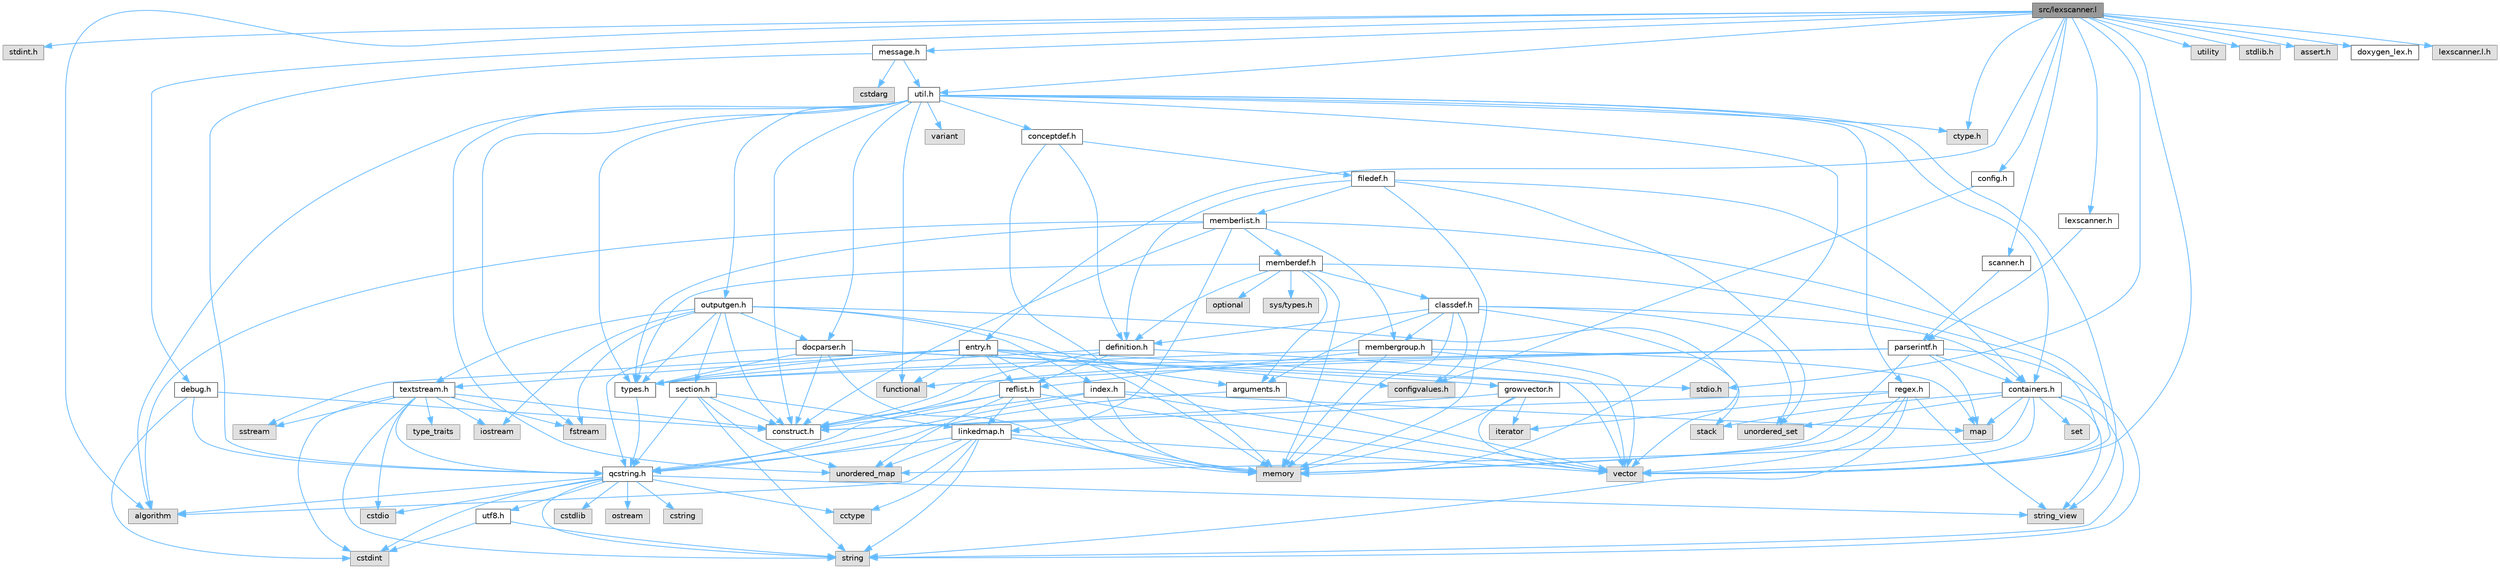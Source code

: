 digraph "src/lexscanner.l"
{
 // INTERACTIVE_SVG=YES
 // LATEX_PDF_SIZE
  bgcolor="transparent";
  edge [fontname=Helvetica,fontsize=10,labelfontname=Helvetica,labelfontsize=10];
  node [fontname=Helvetica,fontsize=10,shape=box,height=0.2,width=0.4];
  Node1 [id="Node000001",label="src/lexscanner.l",height=0.2,width=0.4,color="gray40", fillcolor="grey60", style="filled", fontcolor="black",tooltip=" "];
  Node1 -> Node2 [id="edge1_Node000001_Node000002",color="steelblue1",style="solid",tooltip=" "];
  Node2 [id="Node000002",label="stdint.h",height=0.2,width=0.4,color="grey60", fillcolor="#E0E0E0", style="filled",tooltip=" "];
  Node1 -> Node3 [id="edge2_Node000001_Node000003",color="steelblue1",style="solid",tooltip=" "];
  Node3 [id="Node000003",label="algorithm",height=0.2,width=0.4,color="grey60", fillcolor="#E0E0E0", style="filled",tooltip=" "];
  Node1 -> Node4 [id="edge3_Node000001_Node000004",color="steelblue1",style="solid",tooltip=" "];
  Node4 [id="Node000004",label="vector",height=0.2,width=0.4,color="grey60", fillcolor="#E0E0E0", style="filled",tooltip=" "];
  Node1 -> Node5 [id="edge4_Node000001_Node000005",color="steelblue1",style="solid",tooltip=" "];
  Node5 [id="Node000005",label="utility",height=0.2,width=0.4,color="grey60", fillcolor="#E0E0E0", style="filled",tooltip=" "];
  Node1 -> Node6 [id="edge5_Node000001_Node000006",color="steelblue1",style="solid",tooltip=" "];
  Node6 [id="Node000006",label="stdio.h",height=0.2,width=0.4,color="grey60", fillcolor="#E0E0E0", style="filled",tooltip=" "];
  Node1 -> Node7 [id="edge6_Node000001_Node000007",color="steelblue1",style="solid",tooltip=" "];
  Node7 [id="Node000007",label="stdlib.h",height=0.2,width=0.4,color="grey60", fillcolor="#E0E0E0", style="filled",tooltip=" "];
  Node1 -> Node8 [id="edge7_Node000001_Node000008",color="steelblue1",style="solid",tooltip=" "];
  Node8 [id="Node000008",label="assert.h",height=0.2,width=0.4,color="grey60", fillcolor="#E0E0E0", style="filled",tooltip=" "];
  Node1 -> Node9 [id="edge8_Node000001_Node000009",color="steelblue1",style="solid",tooltip=" "];
  Node9 [id="Node000009",label="ctype.h",height=0.2,width=0.4,color="grey60", fillcolor="#E0E0E0", style="filled",tooltip=" "];
  Node1 -> Node10 [id="edge9_Node000001_Node000010",color="steelblue1",style="solid",tooltip=" "];
  Node10 [id="Node000010",label="config.h",height=0.2,width=0.4,color="grey40", fillcolor="white", style="filled",URL="$db/d16/config_8h.html",tooltip=" "];
  Node10 -> Node11 [id="edge10_Node000010_Node000011",color="steelblue1",style="solid",tooltip=" "];
  Node11 [id="Node000011",label="configvalues.h",height=0.2,width=0.4,color="grey60", fillcolor="#E0E0E0", style="filled",tooltip=" "];
  Node1 -> Node12 [id="edge11_Node000001_Node000012",color="steelblue1",style="solid",tooltip=" "];
  Node12 [id="Node000012",label="lexscanner.h",height=0.2,width=0.4,color="grey40", fillcolor="white", style="filled",URL="$d9/dd0/lexscanner_8h.html",tooltip=" "];
  Node12 -> Node13 [id="edge12_Node000012_Node000013",color="steelblue1",style="solid",tooltip=" "];
  Node13 [id="Node000013",label="parserintf.h",height=0.2,width=0.4,color="grey40", fillcolor="white", style="filled",URL="$da/d55/parserintf_8h.html",tooltip=" "];
  Node13 -> Node14 [id="edge13_Node000013_Node000014",color="steelblue1",style="solid",tooltip=" "];
  Node14 [id="Node000014",label="functional",height=0.2,width=0.4,color="grey60", fillcolor="#E0E0E0", style="filled",tooltip=" "];
  Node13 -> Node15 [id="edge14_Node000013_Node000015",color="steelblue1",style="solid",tooltip=" "];
  Node15 [id="Node000015",label="memory",height=0.2,width=0.4,color="grey60", fillcolor="#E0E0E0", style="filled",tooltip=" "];
  Node13 -> Node16 [id="edge15_Node000013_Node000016",color="steelblue1",style="solid",tooltip=" "];
  Node16 [id="Node000016",label="map",height=0.2,width=0.4,color="grey60", fillcolor="#E0E0E0", style="filled",tooltip=" "];
  Node13 -> Node17 [id="edge16_Node000013_Node000017",color="steelblue1",style="solid",tooltip=" "];
  Node17 [id="Node000017",label="string",height=0.2,width=0.4,color="grey60", fillcolor="#E0E0E0", style="filled",tooltip=" "];
  Node13 -> Node18 [id="edge17_Node000013_Node000018",color="steelblue1",style="solid",tooltip=" "];
  Node18 [id="Node000018",label="types.h",height=0.2,width=0.4,color="grey40", fillcolor="white", style="filled",URL="$d9/d49/types_8h.html",tooltip="This file contains a number of basic enums and types."];
  Node18 -> Node19 [id="edge18_Node000018_Node000019",color="steelblue1",style="solid",tooltip=" "];
  Node19 [id="Node000019",label="qcstring.h",height=0.2,width=0.4,color="grey40", fillcolor="white", style="filled",URL="$d7/d5c/qcstring_8h.html",tooltip=" "];
  Node19 -> Node17 [id="edge19_Node000019_Node000017",color="steelblue1",style="solid",tooltip=" "];
  Node19 -> Node20 [id="edge20_Node000019_Node000020",color="steelblue1",style="solid",tooltip=" "];
  Node20 [id="Node000020",label="string_view",height=0.2,width=0.4,color="grey60", fillcolor="#E0E0E0", style="filled",tooltip=" "];
  Node19 -> Node3 [id="edge21_Node000019_Node000003",color="steelblue1",style="solid",tooltip=" "];
  Node19 -> Node21 [id="edge22_Node000019_Node000021",color="steelblue1",style="solid",tooltip=" "];
  Node21 [id="Node000021",label="cctype",height=0.2,width=0.4,color="grey60", fillcolor="#E0E0E0", style="filled",tooltip=" "];
  Node19 -> Node22 [id="edge23_Node000019_Node000022",color="steelblue1",style="solid",tooltip=" "];
  Node22 [id="Node000022",label="cstring",height=0.2,width=0.4,color="grey60", fillcolor="#E0E0E0", style="filled",tooltip=" "];
  Node19 -> Node23 [id="edge24_Node000019_Node000023",color="steelblue1",style="solid",tooltip=" "];
  Node23 [id="Node000023",label="cstdio",height=0.2,width=0.4,color="grey60", fillcolor="#E0E0E0", style="filled",tooltip=" "];
  Node19 -> Node24 [id="edge25_Node000019_Node000024",color="steelblue1",style="solid",tooltip=" "];
  Node24 [id="Node000024",label="cstdlib",height=0.2,width=0.4,color="grey60", fillcolor="#E0E0E0", style="filled",tooltip=" "];
  Node19 -> Node25 [id="edge26_Node000019_Node000025",color="steelblue1",style="solid",tooltip=" "];
  Node25 [id="Node000025",label="cstdint",height=0.2,width=0.4,color="grey60", fillcolor="#E0E0E0", style="filled",tooltip=" "];
  Node19 -> Node26 [id="edge27_Node000019_Node000026",color="steelblue1",style="solid",tooltip=" "];
  Node26 [id="Node000026",label="ostream",height=0.2,width=0.4,color="grey60", fillcolor="#E0E0E0", style="filled",tooltip=" "];
  Node19 -> Node27 [id="edge28_Node000019_Node000027",color="steelblue1",style="solid",tooltip=" "];
  Node27 [id="Node000027",label="utf8.h",height=0.2,width=0.4,color="grey40", fillcolor="white", style="filled",URL="$db/d7c/utf8_8h.html",tooltip="Various UTF8 related helper functions."];
  Node27 -> Node25 [id="edge29_Node000027_Node000025",color="steelblue1",style="solid",tooltip=" "];
  Node27 -> Node17 [id="edge30_Node000027_Node000017",color="steelblue1",style="solid",tooltip=" "];
  Node13 -> Node28 [id="edge31_Node000013_Node000028",color="steelblue1",style="solid",tooltip=" "];
  Node28 [id="Node000028",label="containers.h",height=0.2,width=0.4,color="grey40", fillcolor="white", style="filled",URL="$d5/d75/containers_8h.html",tooltip=" "];
  Node28 -> Node4 [id="edge32_Node000028_Node000004",color="steelblue1",style="solid",tooltip=" "];
  Node28 -> Node17 [id="edge33_Node000028_Node000017",color="steelblue1",style="solid",tooltip=" "];
  Node28 -> Node20 [id="edge34_Node000028_Node000020",color="steelblue1",style="solid",tooltip=" "];
  Node28 -> Node29 [id="edge35_Node000028_Node000029",color="steelblue1",style="solid",tooltip=" "];
  Node29 [id="Node000029",label="set",height=0.2,width=0.4,color="grey60", fillcolor="#E0E0E0", style="filled",tooltip=" "];
  Node28 -> Node16 [id="edge36_Node000028_Node000016",color="steelblue1",style="solid",tooltip=" "];
  Node28 -> Node30 [id="edge37_Node000028_Node000030",color="steelblue1",style="solid",tooltip=" "];
  Node30 [id="Node000030",label="unordered_set",height=0.2,width=0.4,color="grey60", fillcolor="#E0E0E0", style="filled",tooltip=" "];
  Node28 -> Node31 [id="edge38_Node000028_Node000031",color="steelblue1",style="solid",tooltip=" "];
  Node31 [id="Node000031",label="unordered_map",height=0.2,width=0.4,color="grey60", fillcolor="#E0E0E0", style="filled",tooltip=" "];
  Node28 -> Node32 [id="edge39_Node000028_Node000032",color="steelblue1",style="solid",tooltip=" "];
  Node32 [id="Node000032",label="stack",height=0.2,width=0.4,color="grey60", fillcolor="#E0E0E0", style="filled",tooltip=" "];
  Node13 -> Node33 [id="edge40_Node000013_Node000033",color="steelblue1",style="solid",tooltip=" "];
  Node33 [id="Node000033",label="construct.h",height=0.2,width=0.4,color="grey40", fillcolor="white", style="filled",URL="$d7/dfc/construct_8h.html",tooltip=" "];
  Node1 -> Node34 [id="edge41_Node000001_Node000034",color="steelblue1",style="solid",tooltip=" "];
  Node34 [id="Node000034",label="entry.h",height=0.2,width=0.4,color="grey40", fillcolor="white", style="filled",URL="$d1/dc6/entry_8h.html",tooltip=" "];
  Node34 -> Node4 [id="edge42_Node000034_Node000004",color="steelblue1",style="solid",tooltip=" "];
  Node34 -> Node15 [id="edge43_Node000034_Node000015",color="steelblue1",style="solid",tooltip=" "];
  Node34 -> Node35 [id="edge44_Node000034_Node000035",color="steelblue1",style="solid",tooltip=" "];
  Node35 [id="Node000035",label="sstream",height=0.2,width=0.4,color="grey60", fillcolor="#E0E0E0", style="filled",tooltip=" "];
  Node34 -> Node14 [id="edge45_Node000034_Node000014",color="steelblue1",style="solid",tooltip=" "];
  Node34 -> Node18 [id="edge46_Node000034_Node000018",color="steelblue1",style="solid",tooltip=" "];
  Node34 -> Node36 [id="edge47_Node000034_Node000036",color="steelblue1",style="solid",tooltip=" "];
  Node36 [id="Node000036",label="arguments.h",height=0.2,width=0.4,color="grey40", fillcolor="white", style="filled",URL="$df/d9b/arguments_8h.html",tooltip=" "];
  Node36 -> Node4 [id="edge48_Node000036_Node000004",color="steelblue1",style="solid",tooltip=" "];
  Node36 -> Node19 [id="edge49_Node000036_Node000019",color="steelblue1",style="solid",tooltip=" "];
  Node34 -> Node37 [id="edge50_Node000034_Node000037",color="steelblue1",style="solid",tooltip=" "];
  Node37 [id="Node000037",label="reflist.h",height=0.2,width=0.4,color="grey40", fillcolor="white", style="filled",URL="$d1/d02/reflist_8h.html",tooltip=" "];
  Node37 -> Node4 [id="edge51_Node000037_Node000004",color="steelblue1",style="solid",tooltip=" "];
  Node37 -> Node31 [id="edge52_Node000037_Node000031",color="steelblue1",style="solid",tooltip=" "];
  Node37 -> Node15 [id="edge53_Node000037_Node000015",color="steelblue1",style="solid",tooltip=" "];
  Node37 -> Node19 [id="edge54_Node000037_Node000019",color="steelblue1",style="solid",tooltip=" "];
  Node37 -> Node38 [id="edge55_Node000037_Node000038",color="steelblue1",style="solid",tooltip=" "];
  Node38 [id="Node000038",label="linkedmap.h",height=0.2,width=0.4,color="grey40", fillcolor="white", style="filled",URL="$da/de1/linkedmap_8h.html",tooltip=" "];
  Node38 -> Node31 [id="edge56_Node000038_Node000031",color="steelblue1",style="solid",tooltip=" "];
  Node38 -> Node4 [id="edge57_Node000038_Node000004",color="steelblue1",style="solid",tooltip=" "];
  Node38 -> Node15 [id="edge58_Node000038_Node000015",color="steelblue1",style="solid",tooltip=" "];
  Node38 -> Node17 [id="edge59_Node000038_Node000017",color="steelblue1",style="solid",tooltip=" "];
  Node38 -> Node3 [id="edge60_Node000038_Node000003",color="steelblue1",style="solid",tooltip=" "];
  Node38 -> Node21 [id="edge61_Node000038_Node000021",color="steelblue1",style="solid",tooltip=" "];
  Node38 -> Node19 [id="edge62_Node000038_Node000019",color="steelblue1",style="solid",tooltip=" "];
  Node37 -> Node33 [id="edge63_Node000037_Node000033",color="steelblue1",style="solid",tooltip=" "];
  Node34 -> Node39 [id="edge64_Node000034_Node000039",color="steelblue1",style="solid",tooltip=" "];
  Node39 [id="Node000039",label="textstream.h",height=0.2,width=0.4,color="grey40", fillcolor="white", style="filled",URL="$d4/d7d/textstream_8h.html",tooltip=" "];
  Node39 -> Node17 [id="edge65_Node000039_Node000017",color="steelblue1",style="solid",tooltip=" "];
  Node39 -> Node40 [id="edge66_Node000039_Node000040",color="steelblue1",style="solid",tooltip=" "];
  Node40 [id="Node000040",label="iostream",height=0.2,width=0.4,color="grey60", fillcolor="#E0E0E0", style="filled",tooltip=" "];
  Node39 -> Node35 [id="edge67_Node000039_Node000035",color="steelblue1",style="solid",tooltip=" "];
  Node39 -> Node25 [id="edge68_Node000039_Node000025",color="steelblue1",style="solid",tooltip=" "];
  Node39 -> Node23 [id="edge69_Node000039_Node000023",color="steelblue1",style="solid",tooltip=" "];
  Node39 -> Node41 [id="edge70_Node000039_Node000041",color="steelblue1",style="solid",tooltip=" "];
  Node41 [id="Node000041",label="fstream",height=0.2,width=0.4,color="grey60", fillcolor="#E0E0E0", style="filled",tooltip=" "];
  Node39 -> Node42 [id="edge71_Node000039_Node000042",color="steelblue1",style="solid",tooltip=" "];
  Node42 [id="Node000042",label="type_traits",height=0.2,width=0.4,color="grey60", fillcolor="#E0E0E0", style="filled",tooltip=" "];
  Node39 -> Node19 [id="edge72_Node000039_Node000019",color="steelblue1",style="solid",tooltip=" "];
  Node39 -> Node33 [id="edge73_Node000039_Node000033",color="steelblue1",style="solid",tooltip=" "];
  Node34 -> Node11 [id="edge74_Node000034_Node000011",color="steelblue1",style="solid",tooltip=" "];
  Node1 -> Node43 [id="edge75_Node000001_Node000043",color="steelblue1",style="solid",tooltip=" "];
  Node43 [id="Node000043",label="message.h",height=0.2,width=0.4,color="grey40", fillcolor="white", style="filled",URL="$d2/d0d/message_8h.html",tooltip=" "];
  Node43 -> Node44 [id="edge76_Node000043_Node000044",color="steelblue1",style="solid",tooltip=" "];
  Node44 [id="Node000044",label="cstdarg",height=0.2,width=0.4,color="grey60", fillcolor="#E0E0E0", style="filled",tooltip=" "];
  Node43 -> Node19 [id="edge77_Node000043_Node000019",color="steelblue1",style="solid",tooltip=" "];
  Node43 -> Node45 [id="edge78_Node000043_Node000045",color="steelblue1",style="solid",tooltip=" "];
  Node45 [id="Node000045",label="util.h",height=0.2,width=0.4,color="grey40", fillcolor="white", style="filled",URL="$d8/d3c/util_8h.html",tooltip="A bunch of utility functions."];
  Node45 -> Node15 [id="edge79_Node000045_Node000015",color="steelblue1",style="solid",tooltip=" "];
  Node45 -> Node31 [id="edge80_Node000045_Node000031",color="steelblue1",style="solid",tooltip=" "];
  Node45 -> Node3 [id="edge81_Node000045_Node000003",color="steelblue1",style="solid",tooltip=" "];
  Node45 -> Node14 [id="edge82_Node000045_Node000014",color="steelblue1",style="solid",tooltip=" "];
  Node45 -> Node41 [id="edge83_Node000045_Node000041",color="steelblue1",style="solid",tooltip=" "];
  Node45 -> Node46 [id="edge84_Node000045_Node000046",color="steelblue1",style="solid",tooltip=" "];
  Node46 [id="Node000046",label="variant",height=0.2,width=0.4,color="grey60", fillcolor="#E0E0E0", style="filled",tooltip=" "];
  Node45 -> Node20 [id="edge85_Node000045_Node000020",color="steelblue1",style="solid",tooltip=" "];
  Node45 -> Node9 [id="edge86_Node000045_Node000009",color="steelblue1",style="solid",tooltip=" "];
  Node45 -> Node18 [id="edge87_Node000045_Node000018",color="steelblue1",style="solid",tooltip=" "];
  Node45 -> Node47 [id="edge88_Node000045_Node000047",color="steelblue1",style="solid",tooltip=" "];
  Node47 [id="Node000047",label="docparser.h",height=0.2,width=0.4,color="grey40", fillcolor="white", style="filled",URL="$de/d9c/docparser_8h.html",tooltip=" "];
  Node47 -> Node6 [id="edge89_Node000047_Node000006",color="steelblue1",style="solid",tooltip=" "];
  Node47 -> Node15 [id="edge90_Node000047_Node000015",color="steelblue1",style="solid",tooltip=" "];
  Node47 -> Node19 [id="edge91_Node000047_Node000019",color="steelblue1",style="solid",tooltip=" "];
  Node47 -> Node48 [id="edge92_Node000047_Node000048",color="steelblue1",style="solid",tooltip=" "];
  Node48 [id="Node000048",label="growvector.h",height=0.2,width=0.4,color="grey40", fillcolor="white", style="filled",URL="$d7/d50/growvector_8h.html",tooltip=" "];
  Node48 -> Node4 [id="edge93_Node000048_Node000004",color="steelblue1",style="solid",tooltip=" "];
  Node48 -> Node15 [id="edge94_Node000048_Node000015",color="steelblue1",style="solid",tooltip=" "];
  Node48 -> Node49 [id="edge95_Node000048_Node000049",color="steelblue1",style="solid",tooltip=" "];
  Node49 [id="Node000049",label="iterator",height=0.2,width=0.4,color="grey60", fillcolor="#E0E0E0", style="filled",tooltip=" "];
  Node48 -> Node33 [id="edge96_Node000048_Node000033",color="steelblue1",style="solid",tooltip=" "];
  Node47 -> Node33 [id="edge97_Node000047_Node000033",color="steelblue1",style="solid",tooltip=" "];
  Node47 -> Node18 [id="edge98_Node000047_Node000018",color="steelblue1",style="solid",tooltip=" "];
  Node45 -> Node28 [id="edge99_Node000045_Node000028",color="steelblue1",style="solid",tooltip=" "];
  Node45 -> Node50 [id="edge100_Node000045_Node000050",color="steelblue1",style="solid",tooltip=" "];
  Node50 [id="Node000050",label="outputgen.h",height=0.2,width=0.4,color="grey40", fillcolor="white", style="filled",URL="$df/d06/outputgen_8h.html",tooltip=" "];
  Node50 -> Node15 [id="edge101_Node000050_Node000015",color="steelblue1",style="solid",tooltip=" "];
  Node50 -> Node32 [id="edge102_Node000050_Node000032",color="steelblue1",style="solid",tooltip=" "];
  Node50 -> Node40 [id="edge103_Node000050_Node000040",color="steelblue1",style="solid",tooltip=" "];
  Node50 -> Node41 [id="edge104_Node000050_Node000041",color="steelblue1",style="solid",tooltip=" "];
  Node50 -> Node18 [id="edge105_Node000050_Node000018",color="steelblue1",style="solid",tooltip=" "];
  Node50 -> Node51 [id="edge106_Node000050_Node000051",color="steelblue1",style="solid",tooltip=" "];
  Node51 [id="Node000051",label="index.h",height=0.2,width=0.4,color="grey40", fillcolor="white", style="filled",URL="$d1/db5/index_8h.html",tooltip=" "];
  Node51 -> Node15 [id="edge107_Node000051_Node000015",color="steelblue1",style="solid",tooltip=" "];
  Node51 -> Node4 [id="edge108_Node000051_Node000004",color="steelblue1",style="solid",tooltip=" "];
  Node51 -> Node16 [id="edge109_Node000051_Node000016",color="steelblue1",style="solid",tooltip=" "];
  Node51 -> Node19 [id="edge110_Node000051_Node000019",color="steelblue1",style="solid",tooltip=" "];
  Node51 -> Node33 [id="edge111_Node000051_Node000033",color="steelblue1",style="solid",tooltip=" "];
  Node50 -> Node52 [id="edge112_Node000050_Node000052",color="steelblue1",style="solid",tooltip=" "];
  Node52 [id="Node000052",label="section.h",height=0.2,width=0.4,color="grey40", fillcolor="white", style="filled",URL="$d1/d2a/section_8h.html",tooltip=" "];
  Node52 -> Node17 [id="edge113_Node000052_Node000017",color="steelblue1",style="solid",tooltip=" "];
  Node52 -> Node31 [id="edge114_Node000052_Node000031",color="steelblue1",style="solid",tooltip=" "];
  Node52 -> Node19 [id="edge115_Node000052_Node000019",color="steelblue1",style="solid",tooltip=" "];
  Node52 -> Node38 [id="edge116_Node000052_Node000038",color="steelblue1",style="solid",tooltip=" "];
  Node52 -> Node33 [id="edge117_Node000052_Node000033",color="steelblue1",style="solid",tooltip=" "];
  Node50 -> Node39 [id="edge118_Node000050_Node000039",color="steelblue1",style="solid",tooltip=" "];
  Node50 -> Node47 [id="edge119_Node000050_Node000047",color="steelblue1",style="solid",tooltip=" "];
  Node50 -> Node33 [id="edge120_Node000050_Node000033",color="steelblue1",style="solid",tooltip=" "];
  Node45 -> Node53 [id="edge121_Node000045_Node000053",color="steelblue1",style="solid",tooltip=" "];
  Node53 [id="Node000053",label="regex.h",height=0.2,width=0.4,color="grey40", fillcolor="white", style="filled",URL="$d1/d21/regex_8h.html",tooltip=" "];
  Node53 -> Node15 [id="edge122_Node000053_Node000015",color="steelblue1",style="solid",tooltip=" "];
  Node53 -> Node17 [id="edge123_Node000053_Node000017",color="steelblue1",style="solid",tooltip=" "];
  Node53 -> Node20 [id="edge124_Node000053_Node000020",color="steelblue1",style="solid",tooltip=" "];
  Node53 -> Node4 [id="edge125_Node000053_Node000004",color="steelblue1",style="solid",tooltip=" "];
  Node53 -> Node49 [id="edge126_Node000053_Node000049",color="steelblue1",style="solid",tooltip=" "];
  Node53 -> Node33 [id="edge127_Node000053_Node000033",color="steelblue1",style="solid",tooltip=" "];
  Node45 -> Node54 [id="edge128_Node000045_Node000054",color="steelblue1",style="solid",tooltip=" "];
  Node54 [id="Node000054",label="conceptdef.h",height=0.2,width=0.4,color="grey40", fillcolor="white", style="filled",URL="$da/df1/conceptdef_8h.html",tooltip=" "];
  Node54 -> Node15 [id="edge129_Node000054_Node000015",color="steelblue1",style="solid",tooltip=" "];
  Node54 -> Node55 [id="edge130_Node000054_Node000055",color="steelblue1",style="solid",tooltip=" "];
  Node55 [id="Node000055",label="definition.h",height=0.2,width=0.4,color="grey40", fillcolor="white", style="filled",URL="$df/da1/definition_8h.html",tooltip=" "];
  Node55 -> Node4 [id="edge131_Node000055_Node000004",color="steelblue1",style="solid",tooltip=" "];
  Node55 -> Node18 [id="edge132_Node000055_Node000018",color="steelblue1",style="solid",tooltip=" "];
  Node55 -> Node37 [id="edge133_Node000055_Node000037",color="steelblue1",style="solid",tooltip=" "];
  Node55 -> Node33 [id="edge134_Node000055_Node000033",color="steelblue1",style="solid",tooltip=" "];
  Node54 -> Node56 [id="edge135_Node000054_Node000056",color="steelblue1",style="solid",tooltip=" "];
  Node56 [id="Node000056",label="filedef.h",height=0.2,width=0.4,color="grey40", fillcolor="white", style="filled",URL="$d4/d3a/filedef_8h.html",tooltip=" "];
  Node56 -> Node15 [id="edge136_Node000056_Node000015",color="steelblue1",style="solid",tooltip=" "];
  Node56 -> Node30 [id="edge137_Node000056_Node000030",color="steelblue1",style="solid",tooltip=" "];
  Node56 -> Node55 [id="edge138_Node000056_Node000055",color="steelblue1",style="solid",tooltip=" "];
  Node56 -> Node57 [id="edge139_Node000056_Node000057",color="steelblue1",style="solid",tooltip=" "];
  Node57 [id="Node000057",label="memberlist.h",height=0.2,width=0.4,color="grey40", fillcolor="white", style="filled",URL="$dd/d78/memberlist_8h.html",tooltip=" "];
  Node57 -> Node4 [id="edge140_Node000057_Node000004",color="steelblue1",style="solid",tooltip=" "];
  Node57 -> Node3 [id="edge141_Node000057_Node000003",color="steelblue1",style="solid",tooltip=" "];
  Node57 -> Node58 [id="edge142_Node000057_Node000058",color="steelblue1",style="solid",tooltip=" "];
  Node58 [id="Node000058",label="memberdef.h",height=0.2,width=0.4,color="grey40", fillcolor="white", style="filled",URL="$d4/d46/memberdef_8h.html",tooltip=" "];
  Node58 -> Node4 [id="edge143_Node000058_Node000004",color="steelblue1",style="solid",tooltip=" "];
  Node58 -> Node15 [id="edge144_Node000058_Node000015",color="steelblue1",style="solid",tooltip=" "];
  Node58 -> Node59 [id="edge145_Node000058_Node000059",color="steelblue1",style="solid",tooltip=" "];
  Node59 [id="Node000059",label="optional",height=0.2,width=0.4,color="grey60", fillcolor="#E0E0E0", style="filled",tooltip=" "];
  Node58 -> Node60 [id="edge146_Node000058_Node000060",color="steelblue1",style="solid",tooltip=" "];
  Node60 [id="Node000060",label="sys/types.h",height=0.2,width=0.4,color="grey60", fillcolor="#E0E0E0", style="filled",tooltip=" "];
  Node58 -> Node18 [id="edge147_Node000058_Node000018",color="steelblue1",style="solid",tooltip=" "];
  Node58 -> Node55 [id="edge148_Node000058_Node000055",color="steelblue1",style="solid",tooltip=" "];
  Node58 -> Node36 [id="edge149_Node000058_Node000036",color="steelblue1",style="solid",tooltip=" "];
  Node58 -> Node61 [id="edge150_Node000058_Node000061",color="steelblue1",style="solid",tooltip=" "];
  Node61 [id="Node000061",label="classdef.h",height=0.2,width=0.4,color="grey40", fillcolor="white", style="filled",URL="$d1/da6/classdef_8h.html",tooltip=" "];
  Node61 -> Node15 [id="edge151_Node000061_Node000015",color="steelblue1",style="solid",tooltip=" "];
  Node61 -> Node4 [id="edge152_Node000061_Node000004",color="steelblue1",style="solid",tooltip=" "];
  Node61 -> Node30 [id="edge153_Node000061_Node000030",color="steelblue1",style="solid",tooltip=" "];
  Node61 -> Node28 [id="edge154_Node000061_Node000028",color="steelblue1",style="solid",tooltip=" "];
  Node61 -> Node55 [id="edge155_Node000061_Node000055",color="steelblue1",style="solid",tooltip=" "];
  Node61 -> Node36 [id="edge156_Node000061_Node000036",color="steelblue1",style="solid",tooltip=" "];
  Node61 -> Node62 [id="edge157_Node000061_Node000062",color="steelblue1",style="solid",tooltip=" "];
  Node62 [id="Node000062",label="membergroup.h",height=0.2,width=0.4,color="grey40", fillcolor="white", style="filled",URL="$d9/d11/membergroup_8h.html",tooltip=" "];
  Node62 -> Node4 [id="edge158_Node000062_Node000004",color="steelblue1",style="solid",tooltip=" "];
  Node62 -> Node16 [id="edge159_Node000062_Node000016",color="steelblue1",style="solid",tooltip=" "];
  Node62 -> Node15 [id="edge160_Node000062_Node000015",color="steelblue1",style="solid",tooltip=" "];
  Node62 -> Node18 [id="edge161_Node000062_Node000018",color="steelblue1",style="solid",tooltip=" "];
  Node62 -> Node37 [id="edge162_Node000062_Node000037",color="steelblue1",style="solid",tooltip=" "];
  Node61 -> Node11 [id="edge163_Node000061_Node000011",color="steelblue1",style="solid",tooltip=" "];
  Node57 -> Node38 [id="edge164_Node000057_Node000038",color="steelblue1",style="solid",tooltip=" "];
  Node57 -> Node18 [id="edge165_Node000057_Node000018",color="steelblue1",style="solid",tooltip=" "];
  Node57 -> Node62 [id="edge166_Node000057_Node000062",color="steelblue1",style="solid",tooltip=" "];
  Node57 -> Node33 [id="edge167_Node000057_Node000033",color="steelblue1",style="solid",tooltip=" "];
  Node56 -> Node28 [id="edge168_Node000056_Node000028",color="steelblue1",style="solid",tooltip=" "];
  Node45 -> Node33 [id="edge169_Node000045_Node000033",color="steelblue1",style="solid",tooltip=" "];
  Node1 -> Node45 [id="edge170_Node000001_Node000045",color="steelblue1",style="solid",tooltip=" "];
  Node1 -> Node63 [id="edge171_Node000001_Node000063",color="steelblue1",style="solid",tooltip=" "];
  Node63 [id="Node000063",label="scanner.h",height=0.2,width=0.4,color="grey40", fillcolor="white", style="filled",URL="$db/d62/scanner_8h.html",tooltip=" "];
  Node63 -> Node13 [id="edge172_Node000063_Node000013",color="steelblue1",style="solid",tooltip=" "];
  Node1 -> Node64 [id="edge173_Node000001_Node000064",color="steelblue1",style="solid",tooltip=" "];
  Node64 [id="Node000064",label="debug.h",height=0.2,width=0.4,color="grey40", fillcolor="white", style="filled",URL="$db/d16/debug_8h.html",tooltip=" "];
  Node64 -> Node25 [id="edge174_Node000064_Node000025",color="steelblue1",style="solid",tooltip=" "];
  Node64 -> Node19 [id="edge175_Node000064_Node000019",color="steelblue1",style="solid",tooltip=" "];
  Node64 -> Node33 [id="edge176_Node000064_Node000033",color="steelblue1",style="solid",tooltip=" "];
  Node1 -> Node65 [id="edge177_Node000001_Node000065",color="steelblue1",style="solid",tooltip=" "];
  Node65 [id="Node000065",label="doxygen_lex.h",height=0.2,width=0.4,color="grey40", fillcolor="white", style="filled",URL="$d6/da5/doxygen__lex_8h.html",tooltip=" "];
  Node1 -> Node66 [id="edge178_Node000001_Node000066",color="steelblue1",style="solid",tooltip=" "];
  Node66 [id="Node000066",label="lexscanner.l.h",height=0.2,width=0.4,color="grey60", fillcolor="#E0E0E0", style="filled",tooltip=" "];
}
